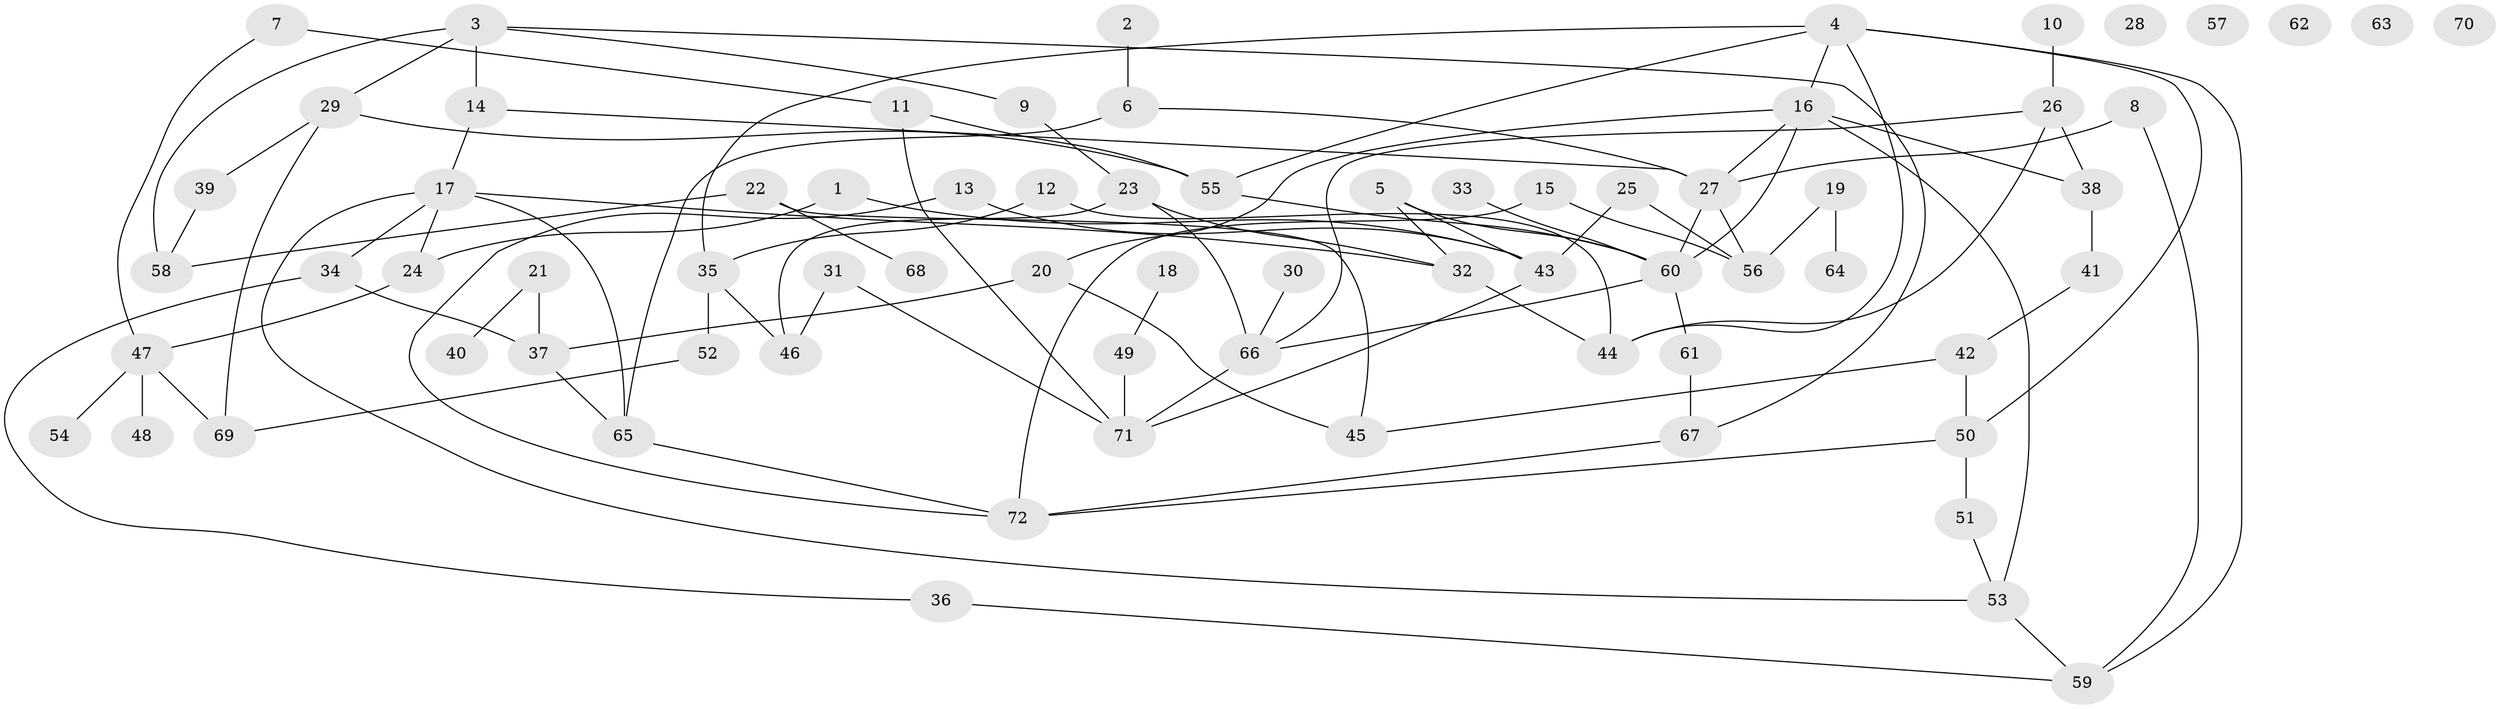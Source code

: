 // Generated by graph-tools (version 1.1) at 2025/33/03/09/25 02:33:29]
// undirected, 72 vertices, 102 edges
graph export_dot {
graph [start="1"]
  node [color=gray90,style=filled];
  1;
  2;
  3;
  4;
  5;
  6;
  7;
  8;
  9;
  10;
  11;
  12;
  13;
  14;
  15;
  16;
  17;
  18;
  19;
  20;
  21;
  22;
  23;
  24;
  25;
  26;
  27;
  28;
  29;
  30;
  31;
  32;
  33;
  34;
  35;
  36;
  37;
  38;
  39;
  40;
  41;
  42;
  43;
  44;
  45;
  46;
  47;
  48;
  49;
  50;
  51;
  52;
  53;
  54;
  55;
  56;
  57;
  58;
  59;
  60;
  61;
  62;
  63;
  64;
  65;
  66;
  67;
  68;
  69;
  70;
  71;
  72;
  1 -- 24;
  1 -- 43;
  2 -- 6;
  3 -- 9;
  3 -- 14;
  3 -- 29;
  3 -- 58;
  3 -- 67;
  4 -- 16;
  4 -- 35;
  4 -- 44;
  4 -- 50;
  4 -- 55;
  4 -- 59;
  5 -- 32;
  5 -- 43;
  5 -- 60;
  6 -- 27;
  6 -- 65;
  7 -- 11;
  7 -- 47;
  8 -- 27;
  8 -- 59;
  9 -- 23;
  10 -- 26;
  11 -- 55;
  11 -- 71;
  12 -- 35;
  12 -- 44;
  13 -- 43;
  13 -- 72;
  14 -- 17;
  14 -- 27;
  15 -- 56;
  15 -- 72;
  16 -- 20;
  16 -- 27;
  16 -- 38;
  16 -- 53;
  16 -- 60;
  17 -- 24;
  17 -- 32;
  17 -- 34;
  17 -- 53;
  17 -- 65;
  18 -- 49;
  19 -- 56;
  19 -- 64;
  20 -- 37;
  20 -- 45;
  21 -- 37;
  21 -- 40;
  22 -- 45;
  22 -- 58;
  22 -- 68;
  23 -- 32;
  23 -- 46;
  23 -- 66;
  24 -- 47;
  25 -- 43;
  25 -- 56;
  26 -- 38;
  26 -- 44;
  26 -- 66;
  27 -- 56;
  27 -- 60;
  29 -- 39;
  29 -- 55;
  29 -- 69;
  30 -- 66;
  31 -- 46;
  31 -- 71;
  32 -- 44;
  33 -- 60;
  34 -- 36;
  34 -- 37;
  35 -- 46;
  35 -- 52;
  36 -- 59;
  37 -- 65;
  38 -- 41;
  39 -- 58;
  41 -- 42;
  42 -- 45;
  42 -- 50;
  43 -- 71;
  47 -- 48;
  47 -- 54;
  47 -- 69;
  49 -- 71;
  50 -- 51;
  50 -- 72;
  51 -- 53;
  52 -- 69;
  53 -- 59;
  55 -- 60;
  60 -- 61;
  60 -- 66;
  61 -- 67;
  65 -- 72;
  66 -- 71;
  67 -- 72;
}
